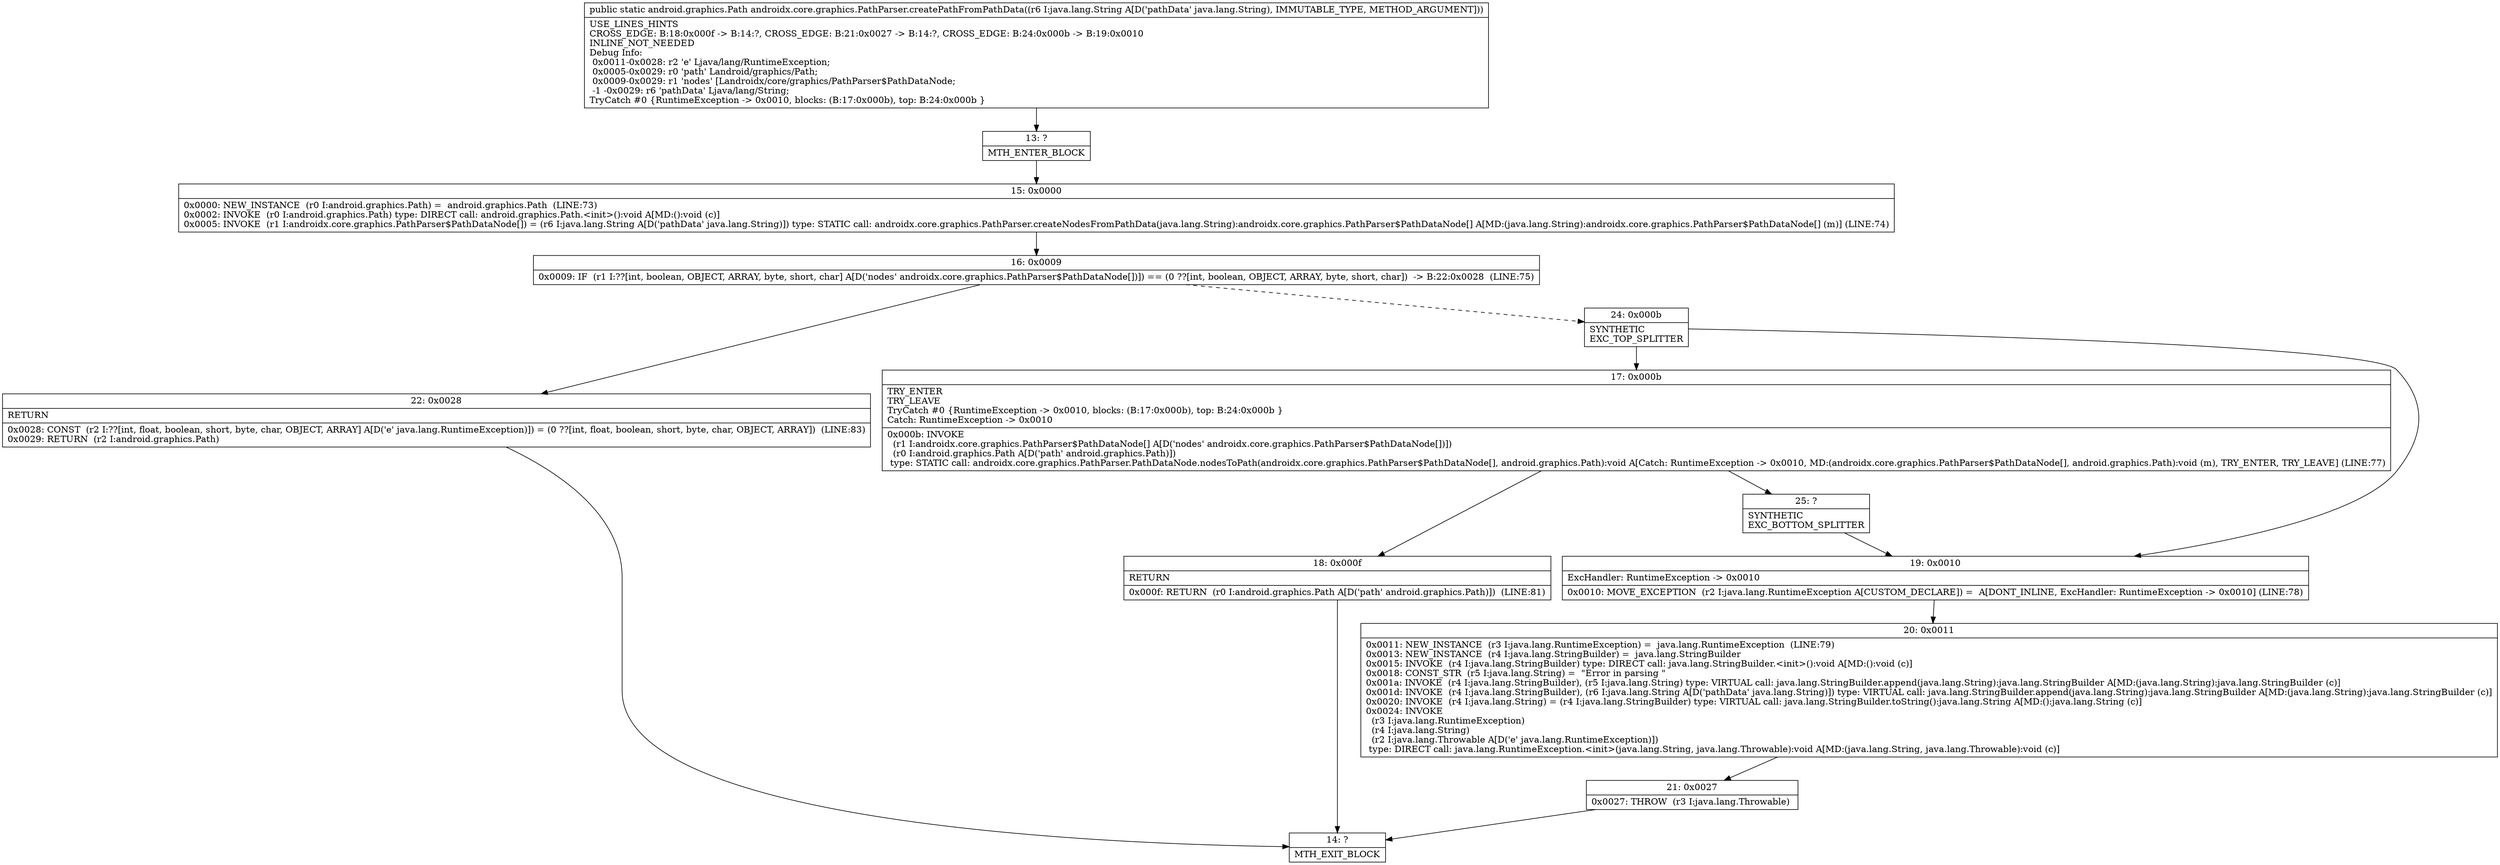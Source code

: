 digraph "CFG forandroidx.core.graphics.PathParser.createPathFromPathData(Ljava\/lang\/String;)Landroid\/graphics\/Path;" {
Node_13 [shape=record,label="{13\:\ ?|MTH_ENTER_BLOCK\l}"];
Node_15 [shape=record,label="{15\:\ 0x0000|0x0000: NEW_INSTANCE  (r0 I:android.graphics.Path) =  android.graphics.Path  (LINE:73)\l0x0002: INVOKE  (r0 I:android.graphics.Path) type: DIRECT call: android.graphics.Path.\<init\>():void A[MD:():void (c)]\l0x0005: INVOKE  (r1 I:androidx.core.graphics.PathParser$PathDataNode[]) = (r6 I:java.lang.String A[D('pathData' java.lang.String)]) type: STATIC call: androidx.core.graphics.PathParser.createNodesFromPathData(java.lang.String):androidx.core.graphics.PathParser$PathDataNode[] A[MD:(java.lang.String):androidx.core.graphics.PathParser$PathDataNode[] (m)] (LINE:74)\l}"];
Node_16 [shape=record,label="{16\:\ 0x0009|0x0009: IF  (r1 I:??[int, boolean, OBJECT, ARRAY, byte, short, char] A[D('nodes' androidx.core.graphics.PathParser$PathDataNode[])]) == (0 ??[int, boolean, OBJECT, ARRAY, byte, short, char])  \-\> B:22:0x0028  (LINE:75)\l}"];
Node_22 [shape=record,label="{22\:\ 0x0028|RETURN\l|0x0028: CONST  (r2 I:??[int, float, boolean, short, byte, char, OBJECT, ARRAY] A[D('e' java.lang.RuntimeException)]) = (0 ??[int, float, boolean, short, byte, char, OBJECT, ARRAY])  (LINE:83)\l0x0029: RETURN  (r2 I:android.graphics.Path) \l}"];
Node_14 [shape=record,label="{14\:\ ?|MTH_EXIT_BLOCK\l}"];
Node_24 [shape=record,label="{24\:\ 0x000b|SYNTHETIC\lEXC_TOP_SPLITTER\l}"];
Node_17 [shape=record,label="{17\:\ 0x000b|TRY_ENTER\lTRY_LEAVE\lTryCatch #0 \{RuntimeException \-\> 0x0010, blocks: (B:17:0x000b), top: B:24:0x000b \}\lCatch: RuntimeException \-\> 0x0010\l|0x000b: INVOKE  \l  (r1 I:androidx.core.graphics.PathParser$PathDataNode[] A[D('nodes' androidx.core.graphics.PathParser$PathDataNode[])])\l  (r0 I:android.graphics.Path A[D('path' android.graphics.Path)])\l type: STATIC call: androidx.core.graphics.PathParser.PathDataNode.nodesToPath(androidx.core.graphics.PathParser$PathDataNode[], android.graphics.Path):void A[Catch: RuntimeException \-\> 0x0010, MD:(androidx.core.graphics.PathParser$PathDataNode[], android.graphics.Path):void (m), TRY_ENTER, TRY_LEAVE] (LINE:77)\l}"];
Node_18 [shape=record,label="{18\:\ 0x000f|RETURN\l|0x000f: RETURN  (r0 I:android.graphics.Path A[D('path' android.graphics.Path)])  (LINE:81)\l}"];
Node_25 [shape=record,label="{25\:\ ?|SYNTHETIC\lEXC_BOTTOM_SPLITTER\l}"];
Node_19 [shape=record,label="{19\:\ 0x0010|ExcHandler: RuntimeException \-\> 0x0010\l|0x0010: MOVE_EXCEPTION  (r2 I:java.lang.RuntimeException A[CUSTOM_DECLARE]) =  A[DONT_INLINE, ExcHandler: RuntimeException \-\> 0x0010] (LINE:78)\l}"];
Node_20 [shape=record,label="{20\:\ 0x0011|0x0011: NEW_INSTANCE  (r3 I:java.lang.RuntimeException) =  java.lang.RuntimeException  (LINE:79)\l0x0013: NEW_INSTANCE  (r4 I:java.lang.StringBuilder) =  java.lang.StringBuilder \l0x0015: INVOKE  (r4 I:java.lang.StringBuilder) type: DIRECT call: java.lang.StringBuilder.\<init\>():void A[MD:():void (c)]\l0x0018: CONST_STR  (r5 I:java.lang.String) =  \"Error in parsing \" \l0x001a: INVOKE  (r4 I:java.lang.StringBuilder), (r5 I:java.lang.String) type: VIRTUAL call: java.lang.StringBuilder.append(java.lang.String):java.lang.StringBuilder A[MD:(java.lang.String):java.lang.StringBuilder (c)]\l0x001d: INVOKE  (r4 I:java.lang.StringBuilder), (r6 I:java.lang.String A[D('pathData' java.lang.String)]) type: VIRTUAL call: java.lang.StringBuilder.append(java.lang.String):java.lang.StringBuilder A[MD:(java.lang.String):java.lang.StringBuilder (c)]\l0x0020: INVOKE  (r4 I:java.lang.String) = (r4 I:java.lang.StringBuilder) type: VIRTUAL call: java.lang.StringBuilder.toString():java.lang.String A[MD:():java.lang.String (c)]\l0x0024: INVOKE  \l  (r3 I:java.lang.RuntimeException)\l  (r4 I:java.lang.String)\l  (r2 I:java.lang.Throwable A[D('e' java.lang.RuntimeException)])\l type: DIRECT call: java.lang.RuntimeException.\<init\>(java.lang.String, java.lang.Throwable):void A[MD:(java.lang.String, java.lang.Throwable):void (c)]\l}"];
Node_21 [shape=record,label="{21\:\ 0x0027|0x0027: THROW  (r3 I:java.lang.Throwable) \l}"];
MethodNode[shape=record,label="{public static android.graphics.Path androidx.core.graphics.PathParser.createPathFromPathData((r6 I:java.lang.String A[D('pathData' java.lang.String), IMMUTABLE_TYPE, METHOD_ARGUMENT]))  | USE_LINES_HINTS\lCROSS_EDGE: B:18:0x000f \-\> B:14:?, CROSS_EDGE: B:21:0x0027 \-\> B:14:?, CROSS_EDGE: B:24:0x000b \-\> B:19:0x0010\lINLINE_NOT_NEEDED\lDebug Info:\l  0x0011\-0x0028: r2 'e' Ljava\/lang\/RuntimeException;\l  0x0005\-0x0029: r0 'path' Landroid\/graphics\/Path;\l  0x0009\-0x0029: r1 'nodes' [Landroidx\/core\/graphics\/PathParser$PathDataNode;\l  \-1 \-0x0029: r6 'pathData' Ljava\/lang\/String;\lTryCatch #0 \{RuntimeException \-\> 0x0010, blocks: (B:17:0x000b), top: B:24:0x000b \}\l}"];
MethodNode -> Node_13;Node_13 -> Node_15;
Node_15 -> Node_16;
Node_16 -> Node_22;
Node_16 -> Node_24[style=dashed];
Node_22 -> Node_14;
Node_24 -> Node_17;
Node_24 -> Node_19;
Node_17 -> Node_18;
Node_17 -> Node_25;
Node_18 -> Node_14;
Node_25 -> Node_19;
Node_19 -> Node_20;
Node_20 -> Node_21;
Node_21 -> Node_14;
}

